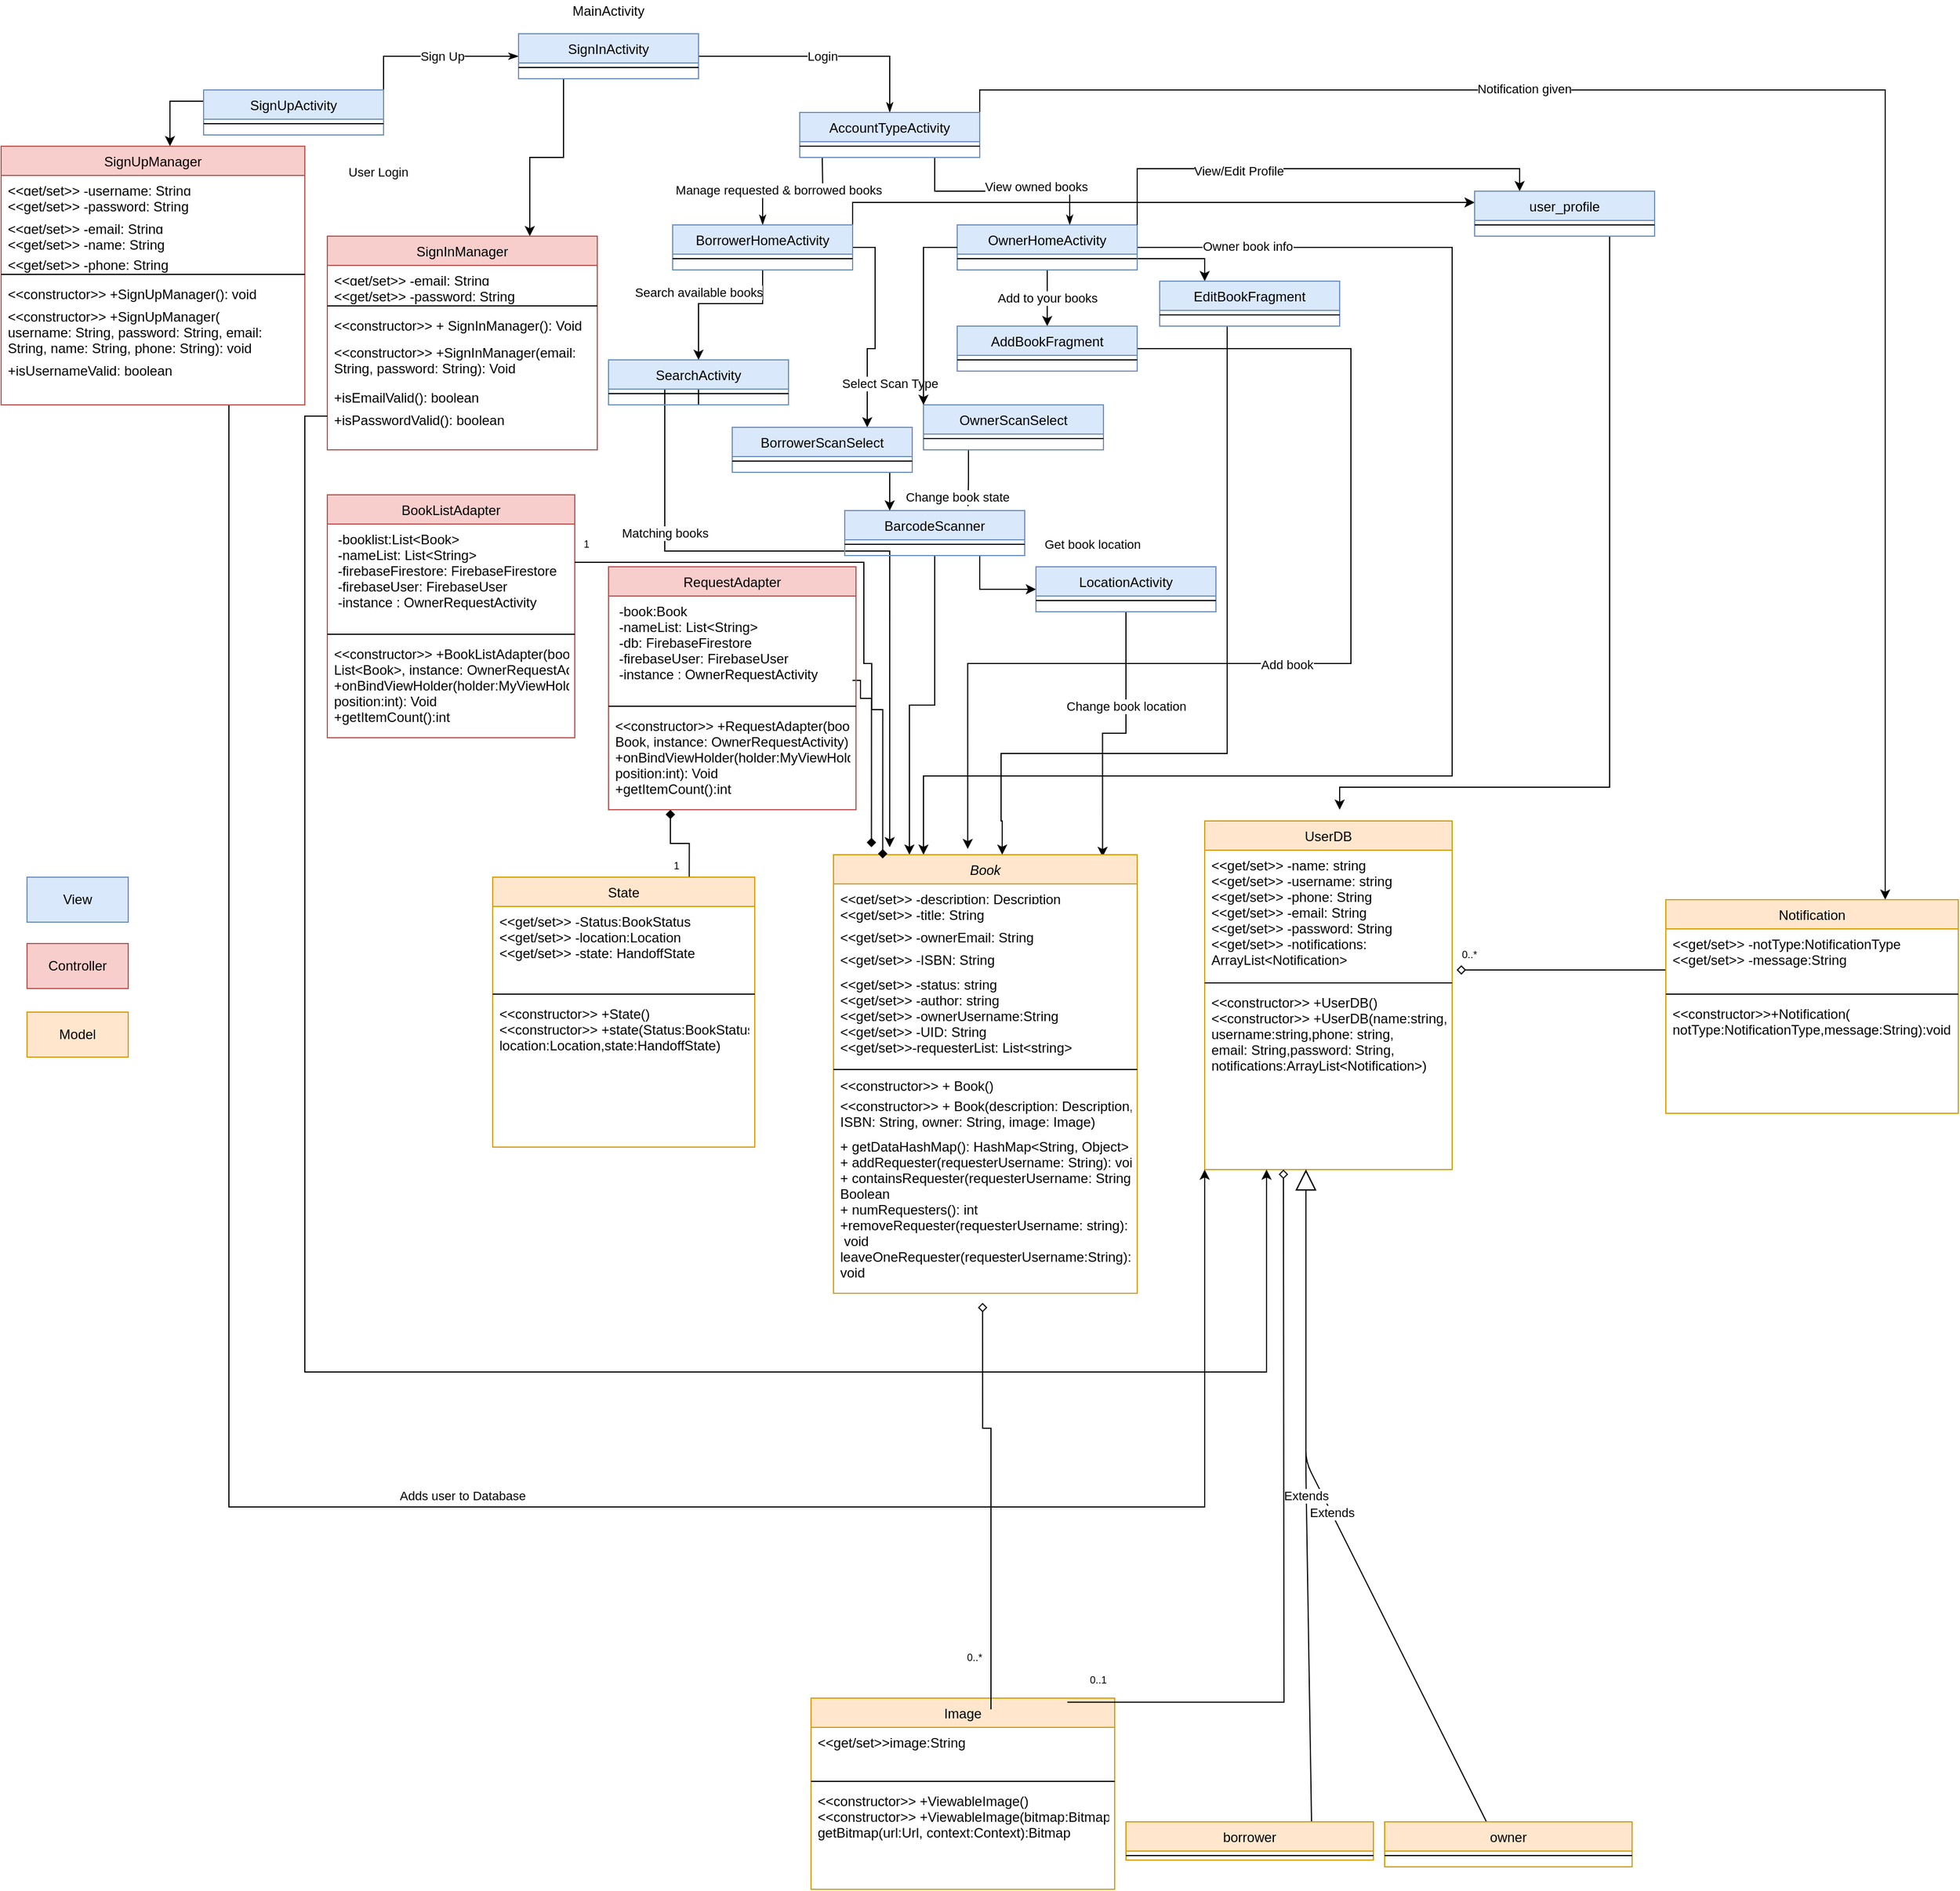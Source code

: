 <mxfile version="13.10.4" type="github">
  <diagram id="C5RBs43oDa-KdzZeNtuy" name="Page-1">
    <mxGraphModel dx="3478" dy="2220" grid="1" gridSize="10" guides="1" tooltips="1" connect="1" arrows="1" fold="1" page="1" pageScale="1" pageWidth="827" pageHeight="1169" math="0" shadow="0">
      <root>
        <mxCell id="WIyWlLk6GJQsqaUBKTNV-0" />
        <mxCell id="WIyWlLk6GJQsqaUBKTNV-1" parent="WIyWlLk6GJQsqaUBKTNV-0" />
        <mxCell id="hIVEfl4ubrVoWIUagmLy-150" style="edgeStyle=orthogonalEdgeStyle;rounded=0;orthogonalLoop=1;jettySize=auto;html=1;exitX=0.75;exitY=0;exitDx=0;exitDy=0;entryX=0.25;entryY=1;entryDx=0;entryDy=0;startArrow=none;startFill=0;endArrow=diamond;endFill=1;" parent="WIyWlLk6GJQsqaUBKTNV-1" source="hIVEfl4ubrVoWIUagmLy-108" target="hIVEfl4ubrVoWIUagmLy-138" edge="1">
          <mxGeometry relative="1" as="geometry" />
        </mxCell>
        <mxCell id="hIVEfl4ubrVoWIUagmLy-108" value="State" style="swimlane;fontStyle=0;align=center;verticalAlign=top;childLayout=stackLayout;horizontal=1;startSize=26;horizontalStack=0;resizeParent=1;resizeLast=0;collapsible=1;marginBottom=0;rounded=0;shadow=0;strokeWidth=1;fillColor=#ffe6cc;strokeColor=#d79b00;" parent="WIyWlLk6GJQsqaUBKTNV-1" vertex="1">
          <mxGeometry x="-413" y="660" width="233" height="240" as="geometry">
            <mxRectangle x="130" y="380" width="160" height="26" as="alternateBounds" />
          </mxGeometry>
        </mxCell>
        <mxCell id="hIVEfl4ubrVoWIUagmLy-109" value="&lt;&lt;get/set&gt;&gt; -Status:BookStatus&#xa;&lt;&lt;get/set&gt;&gt; -location:Location&#xa;&lt;&lt;get/set&gt;&gt; -state: HandoffState" style="text;align=left;verticalAlign=top;spacingLeft=4;spacingRight=4;overflow=hidden;rotatable=0;points=[[0,0.5],[1,0.5]];portConstraint=eastwest;" parent="hIVEfl4ubrVoWIUagmLy-108" vertex="1">
          <mxGeometry y="26" width="233" height="74" as="geometry" />
        </mxCell>
        <mxCell id="hIVEfl4ubrVoWIUagmLy-111" value="" style="line;html=1;strokeWidth=1;align=left;verticalAlign=middle;spacingTop=-1;spacingLeft=3;spacingRight=3;rotatable=0;labelPosition=right;points=[];portConstraint=eastwest;" parent="hIVEfl4ubrVoWIUagmLy-108" vertex="1">
          <mxGeometry y="100" width="233" height="8" as="geometry" />
        </mxCell>
        <mxCell id="hIVEfl4ubrVoWIUagmLy-113" value="&lt;&lt;constructor&gt;&gt; +State()&#xa;&lt;&lt;constructor&gt;&gt; +state(Status:BookStatus,&#xa;location:Location,state:HandoffState)" style="text;align=left;verticalAlign=top;spacingLeft=4;spacingRight=4;overflow=hidden;rotatable=0;points=[[0,0.5],[1,0.5]];portConstraint=eastwest;" parent="hIVEfl4ubrVoWIUagmLy-108" vertex="1">
          <mxGeometry y="108" width="233" height="102" as="geometry" />
        </mxCell>
        <mxCell id="hIVEfl4ubrVoWIUagmLy-153" style="edgeStyle=orthogonalEdgeStyle;rounded=0;orthogonalLoop=1;jettySize=auto;html=1;exitX=0.986;exitY=0.798;exitDx=0;exitDy=0;startArrow=none;startFill=0;endArrow=diamond;endFill=1;entryX=0.125;entryY=-0.017;entryDx=0;entryDy=0;entryPerimeter=0;exitPerimeter=0;" parent="WIyWlLk6GJQsqaUBKTNV-1" source="hIVEfl4ubrVoWIUagmLy-139" target="zkfFHV4jXpPFQw0GAbJ--0" edge="1">
          <mxGeometry relative="1" as="geometry">
            <mxPoint x="-70" y="659" as="targetPoint" />
            <Array as="points">
              <mxPoint x="-86" y="485" />
              <mxPoint x="-86" y="501" />
              <mxPoint x="-76" y="501" />
            </Array>
            <mxPoint x="-110" y="464" as="sourcePoint" />
          </mxGeometry>
        </mxCell>
        <mxCell id="hIVEfl4ubrVoWIUagmLy-138" value="RequestAdapter" style="swimlane;fontStyle=0;align=center;verticalAlign=top;childLayout=stackLayout;horizontal=1;startSize=26;horizontalStack=0;resizeParent=1;resizeLast=0;collapsible=1;marginBottom=0;rounded=0;shadow=0;strokeWidth=1;fillColor=#f8cecc;strokeColor=#b85450;" parent="WIyWlLk6GJQsqaUBKTNV-1" vertex="1">
          <mxGeometry x="-310" y="384" width="220" height="216" as="geometry">
            <mxRectangle x="550" y="140" width="160" height="26" as="alternateBounds" />
          </mxGeometry>
        </mxCell>
        <mxCell id="hIVEfl4ubrVoWIUagmLy-139" value=" -book:Book&#xa; -nameList: List&lt;String&gt;&#xa; -db: FirebaseFirestore&#xa; -firebaseUser: FirebaseUser&#xa; -instance : OwnerRequestActivity&#xa;" style="text;align=left;verticalAlign=top;spacingLeft=4;spacingRight=4;overflow=hidden;rotatable=0;points=[[0,0.5],[1,0.5]];portConstraint=eastwest;" parent="hIVEfl4ubrVoWIUagmLy-138" vertex="1">
          <mxGeometry y="26" width="220" height="94" as="geometry" />
        </mxCell>
        <mxCell id="hIVEfl4ubrVoWIUagmLy-144" value="" style="line;html=1;strokeWidth=1;align=left;verticalAlign=middle;spacingTop=-1;spacingLeft=3;spacingRight=3;rotatable=0;labelPosition=right;points=[];portConstraint=eastwest;" parent="hIVEfl4ubrVoWIUagmLy-138" vertex="1">
          <mxGeometry y="120" width="220" height="8" as="geometry" />
        </mxCell>
        <mxCell id="hIVEfl4ubrVoWIUagmLy-145" value="&lt;&lt;constructor&gt;&gt; +RequestAdapter(book:&#xa;Book, instance: OwnerRequestActivity)&#xa;+onBindViewHolder(holder:MyViewHolder,&#xa;position:int): Void&#xa;+getItemCount():int" style="text;align=left;verticalAlign=top;spacingLeft=4;spacingRight=4;overflow=hidden;rotatable=0;points=[[0,0.5],[1,0.5]];portConstraint=eastwest;" parent="hIVEfl4ubrVoWIUagmLy-138" vertex="1">
          <mxGeometry y="128" width="220" height="82" as="geometry" />
        </mxCell>
        <mxCell id="hIVEfl4ubrVoWIUagmLy-154" style="edgeStyle=orthogonalEdgeStyle;rounded=0;orthogonalLoop=1;jettySize=auto;html=1;exitX=1;exitY=0.5;exitDx=0;exitDy=0;entryX=0;entryY=0.5;entryDx=0;entryDy=0;startArrow=none;startFill=0;endArrow=classicThin;endFill=1;metaEdit=0;" parent="WIyWlLk6GJQsqaUBKTNV-1" source="hIVEfl4ubrVoWIUagmLy-0" target="hIVEfl4ubrVoWIUagmLy-3" edge="1">
          <mxGeometry relative="1" as="geometry">
            <Array as="points">
              <mxPoint x="-510" y="-70" />
            </Array>
          </mxGeometry>
        </mxCell>
        <mxCell id="hIVEfl4ubrVoWIUagmLy-157" value="Sign Up" style="edgeLabel;html=1;align=center;verticalAlign=middle;resizable=0;points=[];" parent="hIVEfl4ubrVoWIUagmLy-154" vertex="1" connectable="0">
          <mxGeometry x="0.2" relative="1" as="geometry">
            <mxPoint as="offset" />
          </mxGeometry>
        </mxCell>
        <mxCell id="LVkQKVmJB5QR7Muf_GGr-21" style="edgeStyle=orthogonalEdgeStyle;rounded=0;orthogonalLoop=1;jettySize=auto;html=1;exitX=0;exitY=0.25;exitDx=0;exitDy=0;entryX=0.556;entryY=0;entryDx=0;entryDy=0;entryPerimeter=0;" parent="WIyWlLk6GJQsqaUBKTNV-1" source="hIVEfl4ubrVoWIUagmLy-0" target="LVkQKVmJB5QR7Muf_GGr-78" edge="1">
          <mxGeometry relative="1" as="geometry">
            <mxPoint x="-570" y="90" as="targetPoint" />
          </mxGeometry>
        </mxCell>
        <mxCell id="hIVEfl4ubrVoWIUagmLy-0" value="SignUpActivity" style="swimlane;fontStyle=0;align=center;verticalAlign=top;childLayout=stackLayout;horizontal=1;startSize=26;horizontalStack=0;resizeParent=1;resizeLast=0;collapsible=1;marginBottom=0;rounded=0;shadow=0;strokeWidth=1;fillColor=#dae8fc;strokeColor=#6c8ebf;" parent="WIyWlLk6GJQsqaUBKTNV-1" vertex="1">
          <mxGeometry x="-670" y="-40" width="160" height="40" as="geometry">
            <mxRectangle x="340" y="380" width="170" height="26" as="alternateBounds" />
          </mxGeometry>
        </mxCell>
        <mxCell id="hIVEfl4ubrVoWIUagmLy-2" value="" style="line;html=1;strokeWidth=1;align=left;verticalAlign=middle;spacingTop=-1;spacingLeft=3;spacingRight=3;rotatable=0;labelPosition=right;points=[];portConstraint=eastwest;" parent="hIVEfl4ubrVoWIUagmLy-0" vertex="1">
          <mxGeometry y="26" width="160" height="8" as="geometry" />
        </mxCell>
        <mxCell id="hIVEfl4ubrVoWIUagmLy-159" style="edgeStyle=orthogonalEdgeStyle;rounded=0;orthogonalLoop=1;jettySize=auto;html=1;entryX=0.5;entryY=0;entryDx=0;entryDy=0;startArrow=none;startFill=0;endArrow=classicThin;endFill=1;" parent="WIyWlLk6GJQsqaUBKTNV-1" target="hIVEfl4ubrVoWIUagmLy-15" edge="1">
          <mxGeometry relative="1" as="geometry">
            <mxPoint x="-120" y="20" as="sourcePoint" />
          </mxGeometry>
        </mxCell>
        <mxCell id="hIVEfl4ubrVoWIUagmLy-160" value="Manage requested &amp;amp; borrowed books" style="edgeLabel;html=1;align=center;verticalAlign=middle;resizable=0;points=[];" parent="hIVEfl4ubrVoWIUagmLy-159" vertex="1" connectable="0">
          <mxGeometry x="0.239" y="-2" relative="1" as="geometry">
            <mxPoint as="offset" />
          </mxGeometry>
        </mxCell>
        <mxCell id="hIVEfl4ubrVoWIUagmLy-161" style="edgeStyle=orthogonalEdgeStyle;rounded=0;orthogonalLoop=1;jettySize=auto;html=1;exitX=0.75;exitY=1;exitDx=0;exitDy=0;entryX=0.625;entryY=0;entryDx=0;entryDy=0;entryPerimeter=0;startArrow=none;startFill=0;endArrow=classicThin;endFill=1;" parent="WIyWlLk6GJQsqaUBKTNV-1" source="hIVEfl4ubrVoWIUagmLy-155" target="hIVEfl4ubrVoWIUagmLy-13" edge="1">
          <mxGeometry relative="1" as="geometry" />
        </mxCell>
        <mxCell id="hIVEfl4ubrVoWIUagmLy-163" value="View owned books" style="edgeLabel;html=1;align=center;verticalAlign=middle;resizable=0;points=[];" parent="hIVEfl4ubrVoWIUagmLy-161" vertex="1" connectable="0">
          <mxGeometry x="0.333" y="4" relative="1" as="geometry">
            <mxPoint as="offset" />
          </mxGeometry>
        </mxCell>
        <mxCell id="LVkQKVmJB5QR7Muf_GGr-6" value="Search available books" style="edgeStyle=orthogonalEdgeStyle;rounded=0;orthogonalLoop=1;jettySize=auto;html=1;exitX=0.5;exitY=1;exitDx=0;exitDy=0;entryX=0.5;entryY=0;entryDx=0;entryDy=0;" parent="WIyWlLk6GJQsqaUBKTNV-1" source="hIVEfl4ubrVoWIUagmLy-15" target="hIVEfl4ubrVoWIUagmLy-9" edge="1">
          <mxGeometry x="0.27" y="-10" relative="1" as="geometry">
            <Array as="points">
              <mxPoint x="-173" y="150" />
              <mxPoint x="-230" y="150" />
            </Array>
            <mxPoint x="10" y="-10" as="offset" />
          </mxGeometry>
        </mxCell>
        <mxCell id="LVkQKVmJB5QR7Muf_GGr-9" style="edgeStyle=orthogonalEdgeStyle;rounded=0;orthogonalLoop=1;jettySize=auto;html=1;exitX=1;exitY=0.5;exitDx=0;exitDy=0;entryX=0.75;entryY=0;entryDx=0;entryDy=0;" parent="WIyWlLk6GJQsqaUBKTNV-1" source="hIVEfl4ubrVoWIUagmLy-15" target="t-qiTkrykJw6z8uv2iwc-3" edge="1">
          <mxGeometry relative="1" as="geometry" />
        </mxCell>
        <mxCell id="LVkQKVmJB5QR7Muf_GGr-12" value="Select Scan Type" style="edgeLabel;html=1;align=center;verticalAlign=middle;resizable=0;points=[];" parent="LVkQKVmJB5QR7Muf_GGr-9" vertex="1" connectable="0">
          <mxGeometry x="0.01" y="1" relative="1" as="geometry">
            <mxPoint x="12" y="45.83" as="offset" />
          </mxGeometry>
        </mxCell>
        <mxCell id="Cmyn16vdPxNNuXnlbWwK-3" style="edgeStyle=orthogonalEdgeStyle;rounded=0;orthogonalLoop=1;jettySize=auto;html=1;exitX=1;exitY=0;exitDx=0;exitDy=0;entryX=0;entryY=0.25;entryDx=0;entryDy=0;" parent="WIyWlLk6GJQsqaUBKTNV-1" source="hIVEfl4ubrVoWIUagmLy-15" target="hIVEfl4ubrVoWIUagmLy-17" edge="1">
          <mxGeometry relative="1" as="geometry" />
        </mxCell>
        <mxCell id="hIVEfl4ubrVoWIUagmLy-15" value="BorrowerHomeActivity" style="swimlane;fontStyle=0;align=center;verticalAlign=top;childLayout=stackLayout;horizontal=1;startSize=26;horizontalStack=0;resizeParent=1;resizeLast=0;collapsible=1;marginBottom=0;rounded=0;shadow=0;strokeWidth=1;fillColor=#dae8fc;strokeColor=#6c8ebf;" parent="WIyWlLk6GJQsqaUBKTNV-1" vertex="1">
          <mxGeometry x="-253" y="80" width="160" height="40" as="geometry">
            <mxRectangle x="340" y="380" width="170" height="26" as="alternateBounds" />
          </mxGeometry>
        </mxCell>
        <mxCell id="hIVEfl4ubrVoWIUagmLy-16" value="" style="line;html=1;strokeWidth=1;align=left;verticalAlign=middle;spacingTop=-1;spacingLeft=3;spacingRight=3;rotatable=0;labelPosition=right;points=[];portConstraint=eastwest;" parent="hIVEfl4ubrVoWIUagmLy-15" vertex="1">
          <mxGeometry y="26" width="160" height="8" as="geometry" />
        </mxCell>
        <mxCell id="hIVEfl4ubrVoWIUagmLy-158" value="Login" style="edgeStyle=orthogonalEdgeStyle;rounded=0;orthogonalLoop=1;jettySize=auto;html=1;exitX=1;exitY=0.5;exitDx=0;exitDy=0;entryX=0.5;entryY=0;entryDx=0;entryDy=0;startArrow=none;startFill=0;endArrow=classicThin;endFill=1;" parent="WIyWlLk6GJQsqaUBKTNV-1" source="hIVEfl4ubrVoWIUagmLy-3" target="hIVEfl4ubrVoWIUagmLy-155" edge="1">
          <mxGeometry relative="1" as="geometry" />
        </mxCell>
        <mxCell id="LVkQKVmJB5QR7Muf_GGr-22" style="edgeStyle=orthogonalEdgeStyle;rounded=0;orthogonalLoop=1;jettySize=auto;html=1;exitX=0.25;exitY=1;exitDx=0;exitDy=0;entryX=0.75;entryY=0;entryDx=0;entryDy=0;" parent="WIyWlLk6GJQsqaUBKTNV-1" source="hIVEfl4ubrVoWIUagmLy-3" target="hIVEfl4ubrVoWIUagmLy-120" edge="1">
          <mxGeometry relative="1" as="geometry" />
        </mxCell>
        <mxCell id="LVkQKVmJB5QR7Muf_GGr-23" value="User Login" style="edgeLabel;html=1;align=center;verticalAlign=middle;resizable=0;points=[];" parent="LVkQKVmJB5QR7Muf_GGr-22" vertex="1" connectable="0">
          <mxGeometry x="0.261" relative="1" as="geometry">
            <mxPoint x="-135.05" y="6.24" as="offset" />
          </mxGeometry>
        </mxCell>
        <mxCell id="hIVEfl4ubrVoWIUagmLy-3" value="SignInActivity" style="swimlane;fontStyle=0;align=center;verticalAlign=top;childLayout=stackLayout;horizontal=1;startSize=26;horizontalStack=0;resizeParent=1;resizeLast=0;collapsible=1;marginBottom=0;rounded=0;shadow=0;strokeWidth=1;fillColor=#dae8fc;strokeColor=#6c8ebf;" parent="WIyWlLk6GJQsqaUBKTNV-1" vertex="1">
          <mxGeometry x="-390" y="-90" width="160" height="40" as="geometry">
            <mxRectangle x="340" y="380" width="170" height="26" as="alternateBounds" />
          </mxGeometry>
        </mxCell>
        <mxCell id="hIVEfl4ubrVoWIUagmLy-4" value="" style="line;html=1;strokeWidth=1;align=left;verticalAlign=middle;spacingTop=-1;spacingLeft=3;spacingRight=3;rotatable=0;labelPosition=right;points=[];portConstraint=eastwest;" parent="hIVEfl4ubrVoWIUagmLy-3" vertex="1">
          <mxGeometry y="26" width="160" height="8" as="geometry" />
        </mxCell>
        <mxCell id="LVkQKVmJB5QR7Muf_GGr-7" value="Add to your books" style="edgeStyle=orthogonalEdgeStyle;rounded=0;orthogonalLoop=1;jettySize=auto;html=1;exitX=0.5;exitY=1;exitDx=0;exitDy=0;entryX=0.5;entryY=0;entryDx=0;entryDy=0;" parent="WIyWlLk6GJQsqaUBKTNV-1" source="hIVEfl4ubrVoWIUagmLy-13" target="hIVEfl4ubrVoWIUagmLy-7" edge="1">
          <mxGeometry relative="1" as="geometry" />
        </mxCell>
        <mxCell id="LVkQKVmJB5QR7Muf_GGr-10" style="edgeStyle=orthogonalEdgeStyle;rounded=0;orthogonalLoop=1;jettySize=auto;html=1;exitX=0.25;exitY=1;exitDx=0;exitDy=0;entryX=0.685;entryY=-0.085;entryDx=0;entryDy=0;entryPerimeter=0;" parent="WIyWlLk6GJQsqaUBKTNV-1" source="t-qiTkrykJw6z8uv2iwc-6" target="hIVEfl4ubrVoWIUagmLy-11" edge="1">
          <mxGeometry relative="1" as="geometry" />
        </mxCell>
        <mxCell id="LVkQKVmJB5QR7Muf_GGr-43" style="edgeStyle=orthogonalEdgeStyle;rounded=0;orthogonalLoop=1;jettySize=auto;html=1;exitX=1;exitY=0.5;exitDx=0;exitDy=0;" parent="WIyWlLk6GJQsqaUBKTNV-1" source="hIVEfl4ubrVoWIUagmLy-13" target="zkfFHV4jXpPFQw0GAbJ--0" edge="1">
          <mxGeometry relative="1" as="geometry">
            <Array as="points">
              <mxPoint x="440" y="100" />
              <mxPoint x="440" y="570" />
              <mxPoint x="-30" y="570" />
            </Array>
          </mxGeometry>
        </mxCell>
        <mxCell id="LVkQKVmJB5QR7Muf_GGr-44" value="Owner book info" style="edgeLabel;html=1;align=center;verticalAlign=middle;resizable=0;points=[];" parent="LVkQKVmJB5QR7Muf_GGr-43" vertex="1" connectable="0">
          <mxGeometry x="-0.849" y="1" relative="1" as="geometry">
            <mxPoint as="offset" />
          </mxGeometry>
        </mxCell>
        <mxCell id="t-qiTkrykJw6z8uv2iwc-9" style="edgeStyle=orthogonalEdgeStyle;rounded=0;orthogonalLoop=1;jettySize=auto;html=1;exitX=1;exitY=0.75;exitDx=0;exitDy=0;entryX=0.25;entryY=0;entryDx=0;entryDy=0;" edge="1" parent="WIyWlLk6GJQsqaUBKTNV-1" source="hIVEfl4ubrVoWIUagmLy-13" target="hIVEfl4ubrVoWIUagmLy-19">
          <mxGeometry relative="1" as="geometry">
            <Array as="points">
              <mxPoint x="220" y="110" />
            </Array>
          </mxGeometry>
        </mxCell>
        <mxCell id="hIVEfl4ubrVoWIUagmLy-13" value="OwnerHomeActivity" style="swimlane;fontStyle=0;align=center;verticalAlign=top;childLayout=stackLayout;horizontal=1;startSize=26;horizontalStack=0;resizeParent=1;resizeLast=0;collapsible=1;marginBottom=0;rounded=0;shadow=0;strokeWidth=1;fillColor=#dae8fc;strokeColor=#6c8ebf;" parent="WIyWlLk6GJQsqaUBKTNV-1" vertex="1">
          <mxGeometry y="80" width="160" height="40" as="geometry">
            <mxRectangle x="340" y="380" width="170" height="26" as="alternateBounds" />
          </mxGeometry>
        </mxCell>
        <mxCell id="hIVEfl4ubrVoWIUagmLy-14" value="" style="line;html=1;strokeWidth=1;align=left;verticalAlign=middle;spacingTop=-1;spacingLeft=3;spacingRight=3;rotatable=0;labelPosition=right;points=[];portConstraint=eastwest;" parent="hIVEfl4ubrVoWIUagmLy-13" vertex="1">
          <mxGeometry y="26" width="160" height="8" as="geometry" />
        </mxCell>
        <mxCell id="LVkQKVmJB5QR7Muf_GGr-33" style="edgeStyle=orthogonalEdgeStyle;rounded=0;orthogonalLoop=1;jettySize=auto;html=1;exitX=0.5;exitY=1;exitDx=0;exitDy=0;entryX=0.185;entryY=-0.017;entryDx=0;entryDy=0;entryPerimeter=0;" parent="WIyWlLk6GJQsqaUBKTNV-1" source="hIVEfl4ubrVoWIUagmLy-9" target="zkfFHV4jXpPFQw0GAbJ--0" edge="1">
          <mxGeometry relative="1" as="geometry">
            <Array as="points">
              <mxPoint x="-230" y="200" />
              <mxPoint x="-260" y="200" />
              <mxPoint x="-260" y="370" />
              <mxPoint x="-60" y="370" />
            </Array>
          </mxGeometry>
        </mxCell>
        <mxCell id="LVkQKVmJB5QR7Muf_GGr-34" value="Matching books" style="edgeLabel;html=1;align=center;verticalAlign=middle;resizable=0;points=[];" parent="LVkQKVmJB5QR7Muf_GGr-33" vertex="1" connectable="0">
          <mxGeometry x="-0.881" y="2" relative="1" as="geometry">
            <mxPoint x="-27.83" y="152" as="offset" />
          </mxGeometry>
        </mxCell>
        <mxCell id="hIVEfl4ubrVoWIUagmLy-9" value="SearchActivity" style="swimlane;fontStyle=0;align=center;verticalAlign=top;childLayout=stackLayout;horizontal=1;startSize=26;horizontalStack=0;resizeParent=1;resizeLast=0;collapsible=1;marginBottom=0;rounded=0;shadow=0;strokeWidth=1;fillColor=#dae8fc;strokeColor=#6c8ebf;" parent="WIyWlLk6GJQsqaUBKTNV-1" vertex="1">
          <mxGeometry x="-310" y="200" width="160" height="40" as="geometry">
            <mxRectangle x="340" y="380" width="170" height="26" as="alternateBounds" />
          </mxGeometry>
        </mxCell>
        <mxCell id="hIVEfl4ubrVoWIUagmLy-10" value="" style="line;html=1;strokeWidth=1;align=left;verticalAlign=middle;spacingTop=-1;spacingLeft=3;spacingRight=3;rotatable=0;labelPosition=right;points=[];portConstraint=eastwest;" parent="hIVEfl4ubrVoWIUagmLy-9" vertex="1">
          <mxGeometry y="26" width="160" height="8" as="geometry" />
        </mxCell>
        <mxCell id="LVkQKVmJB5QR7Muf_GGr-39" style="edgeStyle=orthogonalEdgeStyle;rounded=0;orthogonalLoop=1;jettySize=auto;html=1;exitX=1;exitY=0.5;exitDx=0;exitDy=0;entryX=0.442;entryY=-0.013;entryDx=0;entryDy=0;entryPerimeter=0;" parent="WIyWlLk6GJQsqaUBKTNV-1" source="hIVEfl4ubrVoWIUagmLy-7" target="zkfFHV4jXpPFQw0GAbJ--0" edge="1">
          <mxGeometry relative="1" as="geometry">
            <Array as="points">
              <mxPoint x="350" y="190" />
              <mxPoint x="350" y="470" />
              <mxPoint x="9" y="470" />
            </Array>
          </mxGeometry>
        </mxCell>
        <mxCell id="LVkQKVmJB5QR7Muf_GGr-41" value="Add book" style="edgeLabel;html=1;align=center;verticalAlign=middle;resizable=0;points=[];" parent="LVkQKVmJB5QR7Muf_GGr-39" vertex="1" connectable="0">
          <mxGeometry x="0.081" y="1" relative="1" as="geometry">
            <mxPoint as="offset" />
          </mxGeometry>
        </mxCell>
        <mxCell id="hIVEfl4ubrVoWIUagmLy-7" value="AddBookFragment" style="swimlane;fontStyle=0;align=center;verticalAlign=top;childLayout=stackLayout;horizontal=1;startSize=26;horizontalStack=0;resizeParent=1;resizeLast=0;collapsible=1;marginBottom=0;rounded=0;shadow=0;strokeWidth=1;fillColor=#dae8fc;strokeColor=#6c8ebf;" parent="WIyWlLk6GJQsqaUBKTNV-1" vertex="1">
          <mxGeometry y="170" width="160" height="40" as="geometry">
            <mxRectangle x="340" y="380" width="170" height="26" as="alternateBounds" />
          </mxGeometry>
        </mxCell>
        <mxCell id="hIVEfl4ubrVoWIUagmLy-8" value="" style="line;html=1;strokeWidth=1;align=left;verticalAlign=middle;spacingTop=-1;spacingLeft=3;spacingRight=3;rotatable=0;labelPosition=right;points=[];portConstraint=eastwest;" parent="hIVEfl4ubrVoWIUagmLy-7" vertex="1">
          <mxGeometry y="26" width="160" height="8" as="geometry" />
        </mxCell>
        <mxCell id="LVkQKVmJB5QR7Muf_GGr-16" style="edgeStyle=orthogonalEdgeStyle;rounded=0;orthogonalLoop=1;jettySize=auto;html=1;exitX=0.75;exitY=1;exitDx=0;exitDy=0;entryX=0;entryY=0.5;entryDx=0;entryDy=0;" parent="WIyWlLk6GJQsqaUBKTNV-1" source="hIVEfl4ubrVoWIUagmLy-11" target="hIVEfl4ubrVoWIUagmLy-5" edge="1">
          <mxGeometry relative="1" as="geometry" />
        </mxCell>
        <mxCell id="LVkQKVmJB5QR7Muf_GGr-17" value="Get book location" style="edgeLabel;html=1;align=center;verticalAlign=middle;resizable=0;points=[];" parent="LVkQKVmJB5QR7Muf_GGr-16" vertex="1" connectable="0">
          <mxGeometry x="0.228" y="-3" relative="1" as="geometry">
            <mxPoint x="80.83" y="-43" as="offset" />
          </mxGeometry>
        </mxCell>
        <mxCell id="LVkQKVmJB5QR7Muf_GGr-31" style="edgeStyle=orthogonalEdgeStyle;rounded=0;orthogonalLoop=1;jettySize=auto;html=1;exitX=0.5;exitY=1;exitDx=0;exitDy=0;entryX=0.25;entryY=0;entryDx=0;entryDy=0;" parent="WIyWlLk6GJQsqaUBKTNV-1" source="hIVEfl4ubrVoWIUagmLy-11" target="zkfFHV4jXpPFQw0GAbJ--0" edge="1">
          <mxGeometry relative="1" as="geometry" />
        </mxCell>
        <mxCell id="hIVEfl4ubrVoWIUagmLy-11" value="BarcodeScanner" style="swimlane;fontStyle=0;align=center;verticalAlign=top;childLayout=stackLayout;horizontal=1;startSize=26;horizontalStack=0;resizeParent=1;resizeLast=0;collapsible=1;marginBottom=0;rounded=0;shadow=0;strokeWidth=1;fillColor=#dae8fc;strokeColor=#6c8ebf;" parent="WIyWlLk6GJQsqaUBKTNV-1" vertex="1">
          <mxGeometry x="-100" y="334" width="160" height="40" as="geometry">
            <mxRectangle x="340" y="380" width="170" height="26" as="alternateBounds" />
          </mxGeometry>
        </mxCell>
        <mxCell id="hIVEfl4ubrVoWIUagmLy-12" value="" style="line;html=1;strokeWidth=1;align=left;verticalAlign=middle;spacingTop=-1;spacingLeft=3;spacingRight=3;rotatable=0;labelPosition=right;points=[];portConstraint=eastwest;" parent="hIVEfl4ubrVoWIUagmLy-11" vertex="1">
          <mxGeometry y="26" width="160" height="8" as="geometry" />
        </mxCell>
        <mxCell id="LVkQKVmJB5QR7Muf_GGr-24" style="edgeStyle=orthogonalEdgeStyle;rounded=0;orthogonalLoop=1;jettySize=auto;html=1;exitX=1;exitY=0;exitDx=0;exitDy=0;entryX=0.25;entryY=0;entryDx=0;entryDy=0;" parent="WIyWlLk6GJQsqaUBKTNV-1" source="hIVEfl4ubrVoWIUagmLy-13" target="hIVEfl4ubrVoWIUagmLy-17" edge="1">
          <mxGeometry relative="1" as="geometry" />
        </mxCell>
        <mxCell id="LVkQKVmJB5QR7Muf_GGr-27" value="View/Edit Profile" style="edgeLabel;html=1;align=center;verticalAlign=middle;resizable=0;points=[];" parent="LVkQKVmJB5QR7Muf_GGr-24" vertex="1" connectable="0">
          <mxGeometry x="-0.32" y="-2" relative="1" as="geometry">
            <mxPoint as="offset" />
          </mxGeometry>
        </mxCell>
        <mxCell id="t-qiTkrykJw6z8uv2iwc-10" style="edgeStyle=orthogonalEdgeStyle;rounded=0;orthogonalLoop=1;jettySize=auto;html=1;exitX=1;exitY=0;exitDx=0;exitDy=0;entryX=0.75;entryY=0;entryDx=0;entryDy=0;" edge="1" parent="WIyWlLk6GJQsqaUBKTNV-1" source="hIVEfl4ubrVoWIUagmLy-155" target="hIVEfl4ubrVoWIUagmLy-89">
          <mxGeometry relative="1" as="geometry" />
        </mxCell>
        <mxCell id="t-qiTkrykJw6z8uv2iwc-11" value="Notification given" style="edgeLabel;html=1;align=center;verticalAlign=middle;resizable=0;points=[];" vertex="1" connectable="0" parent="t-qiTkrykJw6z8uv2iwc-10">
          <mxGeometry x="-0.347" y="1" relative="1" as="geometry">
            <mxPoint x="-1" as="offset" />
          </mxGeometry>
        </mxCell>
        <mxCell id="hIVEfl4ubrVoWIUagmLy-155" value="AccountTypeActivity&#xa;" style="swimlane;fontStyle=0;align=center;verticalAlign=top;childLayout=stackLayout;horizontal=1;startSize=26;horizontalStack=0;resizeParent=1;resizeLast=0;collapsible=1;marginBottom=0;rounded=0;shadow=0;strokeWidth=1;fillColor=#dae8fc;strokeColor=#6c8ebf;" parent="WIyWlLk6GJQsqaUBKTNV-1" vertex="1">
          <mxGeometry x="-140" y="-20" width="160" height="40" as="geometry">
            <mxRectangle x="340" y="380" width="170" height="26" as="alternateBounds" />
          </mxGeometry>
        </mxCell>
        <mxCell id="hIVEfl4ubrVoWIUagmLy-156" value="" style="line;html=1;strokeWidth=1;align=left;verticalAlign=middle;spacingTop=-1;spacingLeft=3;spacingRight=3;rotatable=0;labelPosition=right;points=[];portConstraint=eastwest;" parent="hIVEfl4ubrVoWIUagmLy-155" vertex="1">
          <mxGeometry y="26" width="160" height="8" as="geometry" />
        </mxCell>
        <mxCell id="LVkQKVmJB5QR7Muf_GGr-35" style="edgeStyle=orthogonalEdgeStyle;rounded=0;orthogonalLoop=1;jettySize=auto;html=1;exitX=0.75;exitY=1;exitDx=0;exitDy=0;" parent="WIyWlLk6GJQsqaUBKTNV-1" source="hIVEfl4ubrVoWIUagmLy-19" edge="1">
          <mxGeometry relative="1" as="geometry">
            <mxPoint x="40" y="640" as="targetPoint" />
            <Array as="points">
              <mxPoint x="240" y="280" />
              <mxPoint x="240" y="550" />
              <mxPoint x="39" y="550" />
              <mxPoint x="39" y="610" />
              <mxPoint x="40" y="610" />
              <mxPoint x="40" y="637" />
            </Array>
          </mxGeometry>
        </mxCell>
        <mxCell id="LVkQKVmJB5QR7Muf_GGr-36" value="Change book state" style="edgeLabel;html=1;align=center;verticalAlign=middle;resizable=0;points=[];" parent="LVkQKVmJB5QR7Muf_GGr-35" vertex="1" connectable="0">
          <mxGeometry x="-0.828" relative="1" as="geometry">
            <mxPoint x="-240" y="148.33" as="offset" />
          </mxGeometry>
        </mxCell>
        <mxCell id="hIVEfl4ubrVoWIUagmLy-19" value="EditBookFragment" style="swimlane;fontStyle=0;align=center;verticalAlign=top;childLayout=stackLayout;horizontal=1;startSize=26;horizontalStack=0;resizeParent=1;resizeLast=0;collapsible=1;marginBottom=0;rounded=0;shadow=0;strokeWidth=1;fillColor=#dae8fc;strokeColor=#6c8ebf;" parent="WIyWlLk6GJQsqaUBKTNV-1" vertex="1">
          <mxGeometry x="180" y="130" width="160" height="40" as="geometry">
            <mxRectangle x="340" y="380" width="170" height="26" as="alternateBounds" />
          </mxGeometry>
        </mxCell>
        <mxCell id="hIVEfl4ubrVoWIUagmLy-20" value="" style="line;html=1;strokeWidth=1;align=left;verticalAlign=middle;spacingTop=-1;spacingLeft=3;spacingRight=3;rotatable=0;labelPosition=right;points=[];portConstraint=eastwest;" parent="hIVEfl4ubrVoWIUagmLy-19" vertex="1">
          <mxGeometry y="26" width="160" height="8" as="geometry" />
        </mxCell>
        <mxCell id="LVkQKVmJB5QR7Muf_GGr-30" style="edgeStyle=orthogonalEdgeStyle;rounded=0;orthogonalLoop=1;jettySize=auto;html=1;exitX=0.5;exitY=1;exitDx=0;exitDy=0;entryX=0.886;entryY=0.005;entryDx=0;entryDy=0;entryPerimeter=0;" parent="WIyWlLk6GJQsqaUBKTNV-1" source="hIVEfl4ubrVoWIUagmLy-5" target="zkfFHV4jXpPFQw0GAbJ--0" edge="1">
          <mxGeometry relative="1" as="geometry" />
        </mxCell>
        <mxCell id="LVkQKVmJB5QR7Muf_GGr-37" value="Change book location" style="edgeLabel;html=1;align=center;verticalAlign=middle;resizable=0;points=[];" parent="LVkQKVmJB5QR7Muf_GGr-30" vertex="1" connectable="0">
          <mxGeometry x="-0.762" y="1" relative="1" as="geometry">
            <mxPoint x="-1" y="55.43" as="offset" />
          </mxGeometry>
        </mxCell>
        <mxCell id="LVkQKVmJB5QR7Muf_GGr-25" style="edgeStyle=orthogonalEdgeStyle;rounded=0;orthogonalLoop=1;jettySize=auto;html=1;exitX=0.75;exitY=1;exitDx=0;exitDy=0;" parent="WIyWlLk6GJQsqaUBKTNV-1" source="hIVEfl4ubrVoWIUagmLy-17" edge="1">
          <mxGeometry relative="1" as="geometry">
            <mxPoint x="340" y="600" as="targetPoint" />
            <Array as="points">
              <mxPoint x="580" y="580" />
              <mxPoint x="340" y="580" />
            </Array>
          </mxGeometry>
        </mxCell>
        <mxCell id="hIVEfl4ubrVoWIUagmLy-5" value="LocationActivity" style="swimlane;fontStyle=0;align=center;verticalAlign=top;childLayout=stackLayout;horizontal=1;startSize=26;horizontalStack=0;resizeParent=1;resizeLast=0;collapsible=1;marginBottom=0;rounded=0;shadow=0;strokeWidth=1;fillColor=#dae8fc;strokeColor=#6c8ebf;" parent="WIyWlLk6GJQsqaUBKTNV-1" vertex="1">
          <mxGeometry x="70" y="384" width="160" height="40" as="geometry">
            <mxRectangle x="340" y="380" width="170" height="26" as="alternateBounds" />
          </mxGeometry>
        </mxCell>
        <mxCell id="hIVEfl4ubrVoWIUagmLy-6" value="" style="line;html=1;strokeWidth=1;align=left;verticalAlign=middle;spacingTop=-1;spacingLeft=3;spacingRight=3;rotatable=0;labelPosition=right;points=[];portConstraint=eastwest;" parent="hIVEfl4ubrVoWIUagmLy-5" vertex="1">
          <mxGeometry y="26" width="160" height="8" as="geometry" />
        </mxCell>
        <mxCell id="hIVEfl4ubrVoWIUagmLy-17" value="user_profile" style="swimlane;fontStyle=0;align=center;verticalAlign=top;childLayout=stackLayout;horizontal=1;startSize=26;horizontalStack=0;resizeParent=1;resizeLast=0;collapsible=1;marginBottom=0;rounded=0;shadow=0;strokeWidth=1;fillColor=#dae8fc;strokeColor=#6c8ebf;" parent="WIyWlLk6GJQsqaUBKTNV-1" vertex="1">
          <mxGeometry x="460" y="50" width="160" height="40" as="geometry">
            <mxRectangle x="340" y="380" width="170" height="26" as="alternateBounds" />
          </mxGeometry>
        </mxCell>
        <mxCell id="hIVEfl4ubrVoWIUagmLy-18" value="" style="line;html=1;strokeWidth=1;align=left;verticalAlign=middle;spacingTop=-1;spacingLeft=3;spacingRight=3;rotatable=0;labelPosition=right;points=[];portConstraint=eastwest;" parent="hIVEfl4ubrVoWIUagmLy-17" vertex="1">
          <mxGeometry y="26" width="160" height="8" as="geometry" />
        </mxCell>
        <mxCell id="hIVEfl4ubrVoWIUagmLy-83" value="Image" style="swimlane;fontStyle=0;align=center;verticalAlign=top;childLayout=stackLayout;horizontal=1;startSize=26;horizontalStack=0;resizeParent=1;resizeLast=0;collapsible=1;marginBottom=0;rounded=0;shadow=0;strokeWidth=1;fillColor=#ffe6cc;strokeColor=#d79b00;" parent="WIyWlLk6GJQsqaUBKTNV-1" vertex="1">
          <mxGeometry x="-130" y="1390" width="270" height="170" as="geometry">
            <mxRectangle x="130" y="380" width="160" height="26" as="alternateBounds" />
          </mxGeometry>
        </mxCell>
        <mxCell id="hIVEfl4ubrVoWIUagmLy-84" value="&lt;&lt;get/set&gt;&gt;image:String" style="text;align=left;verticalAlign=top;spacingLeft=4;spacingRight=4;overflow=hidden;rotatable=0;points=[[0,0.5],[1,0.5]];portConstraint=eastwest;" parent="hIVEfl4ubrVoWIUagmLy-83" vertex="1">
          <mxGeometry y="26" width="270" height="44" as="geometry" />
        </mxCell>
        <mxCell id="hIVEfl4ubrVoWIUagmLy-86" value="" style="line;html=1;strokeWidth=1;align=left;verticalAlign=middle;spacingTop=-1;spacingLeft=3;spacingRight=3;rotatable=0;labelPosition=right;points=[];portConstraint=eastwest;" parent="hIVEfl4ubrVoWIUagmLy-83" vertex="1">
          <mxGeometry y="70" width="270" height="8" as="geometry" />
        </mxCell>
        <mxCell id="hIVEfl4ubrVoWIUagmLy-88" value="&lt;&lt;constructor&gt;&gt; +ViewableImage()&#xa;&lt;&lt;constructor&gt;&gt; +ViewableImage(bitmap:Bitmap)&#xa;getBitmap(url:Url, context:Context):Bitmap" style="text;align=left;verticalAlign=top;spacingLeft=4;spacingRight=4;overflow=hidden;rotatable=0;points=[[0,0.5],[1,0.5]];portConstraint=eastwest;" parent="hIVEfl4ubrVoWIUagmLy-83" vertex="1">
          <mxGeometry y="78" width="270" height="72" as="geometry" />
        </mxCell>
        <mxCell id="hIVEfl4ubrVoWIUagmLy-49" value="UserDB" style="swimlane;fontStyle=0;align=center;verticalAlign=top;childLayout=stackLayout;horizontal=1;startSize=26;horizontalStack=0;resizeParent=1;resizeLast=0;collapsible=1;marginBottom=0;rounded=0;shadow=0;strokeWidth=1;fillColor=#ffe6cc;strokeColor=#d79b00;" parent="WIyWlLk6GJQsqaUBKTNV-1" vertex="1">
          <mxGeometry x="220" y="610" width="220" height="310" as="geometry">
            <mxRectangle x="130" y="380" width="160" height="26" as="alternateBounds" />
          </mxGeometry>
        </mxCell>
        <mxCell id="hIVEfl4ubrVoWIUagmLy-50" value="&lt;&lt;get/set&gt;&gt; -name: string&#xa;&lt;&lt;get/set&gt;&gt; -username: string&#xa;&lt;&lt;get/set&gt;&gt; -phone: String&#xa;&lt;&lt;get/set&gt;&gt; -email: String&#xa;&lt;&lt;get/set&gt;&gt; -password: String&#xa;&lt;&lt;get/set&gt;&gt; -notifications:&#xa;ArrayList&lt;Notification&gt;" style="text;align=left;verticalAlign=top;spacingLeft=4;spacingRight=4;overflow=hidden;rotatable=0;points=[[0,0.5],[1,0.5]];portConstraint=eastwest;" parent="hIVEfl4ubrVoWIUagmLy-49" vertex="1">
          <mxGeometry y="26" width="220" height="114" as="geometry" />
        </mxCell>
        <mxCell id="hIVEfl4ubrVoWIUagmLy-52" value="" style="line;html=1;strokeWidth=1;align=left;verticalAlign=middle;spacingTop=-1;spacingLeft=3;spacingRight=3;rotatable=0;labelPosition=right;points=[];portConstraint=eastwest;" parent="hIVEfl4ubrVoWIUagmLy-49" vertex="1">
          <mxGeometry y="140" width="220" height="8" as="geometry" />
        </mxCell>
        <mxCell id="hIVEfl4ubrVoWIUagmLy-54" value="&lt;&lt;constructor&gt;&gt; +UserDB()&#xa;&lt;&lt;constructor&gt;&gt; +UserDB(name:string,&#xa;username:string,phone: string,&#xa;email: String,password: String,&#xa;notifications:ArrayList&lt;Notification&gt;)" style="text;align=left;verticalAlign=top;spacingLeft=4;spacingRight=4;overflow=hidden;rotatable=0;points=[[0,0.5],[1,0.5]];portConstraint=eastwest;" parent="hIVEfl4ubrVoWIUagmLy-49" vertex="1">
          <mxGeometry y="148" width="220" height="82" as="geometry" />
        </mxCell>
        <mxCell id="W11WX1rwROIIxMsiROaB-2" value="Extends" style="endArrow=block;endSize=16;endFill=0;html=1;exitX=0.416;exitY=0.05;exitDx=0;exitDy=0;exitPerimeter=0;" parent="hIVEfl4ubrVoWIUagmLy-49" source="W11WX1rwROIIxMsiROaB-14" edge="1">
          <mxGeometry width="160" relative="1" as="geometry">
            <mxPoint x="220" y="640" as="sourcePoint" />
            <mxPoint x="90" y="310" as="targetPoint" />
            <Array as="points">
              <mxPoint x="90" y="570" />
              <mxPoint x="90" y="430" />
            </Array>
          </mxGeometry>
        </mxCell>
        <mxCell id="W11WX1rwROIIxMsiROaB-16" value="Extends" style="endArrow=block;endSize=16;endFill=0;html=1;exitX=0.75;exitY=0;exitDx=0;exitDy=0;" parent="hIVEfl4ubrVoWIUagmLy-49" source="W11WX1rwROIIxMsiROaB-9" edge="1">
          <mxGeometry width="160" relative="1" as="geometry">
            <mxPoint x="450" y="1260" as="sourcePoint" />
            <mxPoint x="90" y="310" as="targetPoint" />
            <Array as="points">
              <mxPoint x="90" y="580" />
            </Array>
          </mxGeometry>
        </mxCell>
        <mxCell id="zkfFHV4jXpPFQw0GAbJ--0" value="Book" style="swimlane;fontStyle=2;align=center;verticalAlign=top;childLayout=stackLayout;horizontal=1;startSize=26;horizontalStack=0;resizeParent=1;resizeLast=0;collapsible=1;marginBottom=0;rounded=0;shadow=0;strokeWidth=1;fillColor=#ffe6cc;strokeColor=#d79b00;" parent="WIyWlLk6GJQsqaUBKTNV-1" vertex="1">
          <mxGeometry x="-110" y="640" width="270" height="390" as="geometry">
            <mxRectangle x="230" y="140" width="160" height="26" as="alternateBounds" />
          </mxGeometry>
        </mxCell>
        <mxCell id="zkfFHV4jXpPFQw0GAbJ--1" value="&lt;&lt;get/set&gt;&gt; -description: Description" style="text;align=left;verticalAlign=top;spacingLeft=4;spacingRight=4;overflow=hidden;rotatable=0;points=[[0,0.5],[1,0.5]];portConstraint=eastwest;" parent="zkfFHV4jXpPFQw0GAbJ--0" vertex="1">
          <mxGeometry y="26" width="270" height="14" as="geometry" />
        </mxCell>
        <mxCell id="zkfFHV4jXpPFQw0GAbJ--2" value="&lt;&lt;get/set&gt;&gt; -title: String" style="text;align=left;verticalAlign=top;spacingLeft=4;spacingRight=4;overflow=hidden;rotatable=0;points=[[0,0.5],[1,0.5]];portConstraint=eastwest;rounded=0;shadow=0;html=0;" parent="zkfFHV4jXpPFQw0GAbJ--0" vertex="1">
          <mxGeometry y="40" width="270" height="20" as="geometry" />
        </mxCell>
        <mxCell id="zkfFHV4jXpPFQw0GAbJ--3" value="&lt;&lt;get/set&gt;&gt; -ownerEmail: String" style="text;align=left;verticalAlign=top;spacingLeft=4;spacingRight=4;overflow=hidden;rotatable=0;points=[[0,0.5],[1,0.5]];portConstraint=eastwest;rounded=0;shadow=0;html=0;" parent="zkfFHV4jXpPFQw0GAbJ--0" vertex="1">
          <mxGeometry y="60" width="270" height="20" as="geometry" />
        </mxCell>
        <mxCell id="zkfFHV4jXpPFQw0GAbJ--5" value="&lt;&lt;get/set&gt;&gt; -ISBN: String" style="text;align=left;verticalAlign=top;spacingLeft=4;spacingRight=4;overflow=hidden;rotatable=0;points=[[0,0.5],[1,0.5]];portConstraint=eastwest;" parent="zkfFHV4jXpPFQw0GAbJ--0" vertex="1">
          <mxGeometry y="80" width="270" height="22" as="geometry" />
        </mxCell>
        <mxCell id="LVkQKVmJB5QR7Muf_GGr-46" value="&lt;&lt;get/set&gt;&gt; -status: string&#xa;&lt;&lt;get/set&gt;&gt; -author: string&#xa;&lt;&lt;get/set&gt;&gt; -ownerUsername:String&#xa;&lt;&lt;get/set&gt;&gt; -UID: String&#xa;&lt;&lt;get/set&gt;&gt;-requesterList: List&lt;string&gt;" style="text;align=left;verticalAlign=top;spacingLeft=4;spacingRight=4;overflow=hidden;rotatable=0;points=[[0,0.5],[1,0.5]];portConstraint=eastwest;" parent="zkfFHV4jXpPFQw0GAbJ--0" vertex="1">
          <mxGeometry y="102" width="270" height="88" as="geometry" />
        </mxCell>
        <mxCell id="zkfFHV4jXpPFQw0GAbJ--4" value="" style="line;html=1;strokeWidth=1;align=left;verticalAlign=middle;spacingTop=-1;spacingLeft=3;spacingRight=3;rotatable=0;labelPosition=right;points=[];portConstraint=eastwest;" parent="zkfFHV4jXpPFQw0GAbJ--0" vertex="1">
          <mxGeometry y="190" width="270" height="2" as="geometry" />
        </mxCell>
        <mxCell id="LVkQKVmJB5QR7Muf_GGr-47" value="&lt;&lt;constructor&gt;&gt; + Book()" style="text;align=left;verticalAlign=top;spacingLeft=4;spacingRight=4;overflow=hidden;rotatable=0;points=[[0,0.5],[1,0.5]];portConstraint=eastwest;" parent="zkfFHV4jXpPFQw0GAbJ--0" vertex="1">
          <mxGeometry y="192" width="270" height="18" as="geometry" />
        </mxCell>
        <mxCell id="LVkQKVmJB5QR7Muf_GGr-50" value="&lt;&lt;constructor&gt;&gt; + Book(description: Description,&#xa;ISBN: String, owner: String, image: Image)" style="text;align=left;verticalAlign=top;spacingLeft=4;spacingRight=4;overflow=hidden;rotatable=0;points=[[0,0.5],[1,0.5]];portConstraint=eastwest;" parent="zkfFHV4jXpPFQw0GAbJ--0" vertex="1">
          <mxGeometry y="210" width="270" height="36" as="geometry" />
        </mxCell>
        <mxCell id="LVkQKVmJB5QR7Muf_GGr-48" value="+ getDataHashMap(): HashMap&lt;String, Object&gt;&#xa;+ addRequester(requesterUsername: String): void&#xa;+ containsRequester(requesterUsername: String:&#xa;Boolean&#xa;+ numRequesters(): int&#xa;+removeRequester(requesterUsername: string):&#xa; void&#xa;leaveOneRequester(requesterUsername:String):&#xa;void&#xa;" style="text;align=left;verticalAlign=top;spacingLeft=4;spacingRight=4;overflow=hidden;rotatable=0;points=[[0,0.5],[1,0.5]];portConstraint=eastwest;" parent="zkfFHV4jXpPFQw0GAbJ--0" vertex="1">
          <mxGeometry y="246" width="270" height="144" as="geometry" />
        </mxCell>
        <mxCell id="LVkQKVmJB5QR7Muf_GGr-52" style="edgeStyle=orthogonalEdgeStyle;rounded=0;orthogonalLoop=1;jettySize=auto;html=1;exitX=0.844;exitY=0.021;exitDx=0;exitDy=0;endArrow=diamond;endFill=0;exitPerimeter=0;" parent="WIyWlLk6GJQsqaUBKTNV-1" source="hIVEfl4ubrVoWIUagmLy-83" edge="1">
          <mxGeometry relative="1" as="geometry">
            <mxPoint x="230" y="1035" as="sourcePoint" />
            <mxPoint x="290" y="920" as="targetPoint" />
          </mxGeometry>
        </mxCell>
        <mxCell id="LVkQKVmJB5QR7Muf_GGr-56" style="edgeStyle=orthogonalEdgeStyle;rounded=0;orthogonalLoop=1;jettySize=auto;html=1;endArrow=diamond;endFill=0;entryX=0.491;entryY=1.059;entryDx=0;entryDy=0;entryPerimeter=0;" parent="WIyWlLk6GJQsqaUBKTNV-1" target="LVkQKVmJB5QR7Muf_GGr-48" edge="1">
          <mxGeometry relative="1" as="geometry">
            <mxPoint x="30" y="1400" as="sourcePoint" />
            <mxPoint x="30" y="1150" as="targetPoint" />
            <Array as="points">
              <mxPoint x="30" y="1150" />
              <mxPoint x="23" y="1150" />
            </Array>
          </mxGeometry>
        </mxCell>
        <mxCell id="LVkQKVmJB5QR7Muf_GGr-63" value="Model" style="whiteSpace=wrap;html=1;fillColor=#ffe6cc;strokeColor=#d79b00;" parent="WIyWlLk6GJQsqaUBKTNV-1" vertex="1">
          <mxGeometry x="-827" y="780" width="90" height="40" as="geometry" />
        </mxCell>
        <mxCell id="LVkQKVmJB5QR7Muf_GGr-66" value="View" style="whiteSpace=wrap;html=1;fillColor=#dae8fc;strokeColor=#6c8ebf;" parent="WIyWlLk6GJQsqaUBKTNV-1" vertex="1">
          <mxGeometry x="-827" y="660" width="90" height="40" as="geometry" />
        </mxCell>
        <mxCell id="LVkQKVmJB5QR7Muf_GGr-67" value="Controller" style="whiteSpace=wrap;html=1;fillColor=#f8cecc;strokeColor=#b85450;" parent="WIyWlLk6GJQsqaUBKTNV-1" vertex="1">
          <mxGeometry x="-827" y="719" width="90" height="40" as="geometry" />
        </mxCell>
        <mxCell id="LVkQKVmJB5QR7Muf_GGr-69" value="0..*" style="text;html=1;align=center;verticalAlign=middle;resizable=0;points=[];autosize=1;fontSize=9;" parent="WIyWlLk6GJQsqaUBKTNV-1" vertex="1">
          <mxGeometry y="1344" width="30" height="20" as="geometry" />
        </mxCell>
        <mxCell id="LVkQKVmJB5QR7Muf_GGr-71" value="0..1" style="text;html=1;align=center;verticalAlign=middle;resizable=0;points=[];autosize=1;fontSize=9;" parent="WIyWlLk6GJQsqaUBKTNV-1" vertex="1">
          <mxGeometry x="110" y="1364" width="30" height="20" as="geometry" />
        </mxCell>
        <mxCell id="LVkQKVmJB5QR7Muf_GGr-73" value="1" style="text;html=1;align=center;verticalAlign=middle;resizable=0;points=[];autosize=1;fontSize=9;" parent="WIyWlLk6GJQsqaUBKTNV-1" vertex="1">
          <mxGeometry x="-260" y="640" width="20" height="20" as="geometry" />
        </mxCell>
        <mxCell id="LVkQKVmJB5QR7Muf_GGr-76" style="edgeStyle=orthogonalEdgeStyle;rounded=0;orthogonalLoop=1;jettySize=auto;html=1;exitX=0;exitY=0.676;exitDx=0;exitDy=0;entryX=0.133;entryY=1.175;entryDx=0;entryDy=0;endArrow=diamond;endFill=0;fontSize=9;exitPerimeter=0;entryPerimeter=0;" parent="WIyWlLk6GJQsqaUBKTNV-1" source="hIVEfl4ubrVoWIUagmLy-90" target="LVkQKVmJB5QR7Muf_GGr-77" edge="1">
          <mxGeometry relative="1" as="geometry">
            <mxPoint x="480" y="735" as="sourcePoint" />
            <mxPoint x="440" y="801" as="targetPoint" />
          </mxGeometry>
        </mxCell>
        <mxCell id="LVkQKVmJB5QR7Muf_GGr-77" value="0..*" style="text;html=1;align=center;verticalAlign=middle;resizable=0;points=[];autosize=1;fontSize=9;" parent="WIyWlLk6GJQsqaUBKTNV-1" vertex="1">
          <mxGeometry x="440" y="719" width="30" height="20" as="geometry" />
        </mxCell>
        <mxCell id="hIVEfl4ubrVoWIUagmLy-120" value="SignInManager" style="swimlane;fontStyle=0;align=center;verticalAlign=top;childLayout=stackLayout;horizontal=1;startSize=26;horizontalStack=0;resizeParent=1;resizeLast=0;collapsible=1;marginBottom=0;rounded=0;shadow=0;strokeWidth=1;fillColor=#f8cecc;strokeColor=#b85450;" parent="WIyWlLk6GJQsqaUBKTNV-1" vertex="1">
          <mxGeometry x="-560" y="90" width="240" height="190" as="geometry">
            <mxRectangle x="550" y="140" width="160" height="26" as="alternateBounds" />
          </mxGeometry>
        </mxCell>
        <mxCell id="hIVEfl4ubrVoWIUagmLy-121" value="&lt;&lt;get/set&gt;&gt; -email: String" style="text;align=left;verticalAlign=top;spacingLeft=4;spacingRight=4;overflow=hidden;rotatable=0;points=[[0,0.5],[1,0.5]];portConstraint=eastwest;" parent="hIVEfl4ubrVoWIUagmLy-120" vertex="1">
          <mxGeometry y="26" width="240" height="14" as="geometry" />
        </mxCell>
        <mxCell id="hIVEfl4ubrVoWIUagmLy-122" value="&lt;&lt;get/set&gt;&gt; -password: String" style="text;align=left;verticalAlign=top;spacingLeft=4;spacingRight=4;overflow=hidden;rotatable=0;points=[[0,0.5],[1,0.5]];portConstraint=eastwest;rounded=0;shadow=0;html=0;" parent="hIVEfl4ubrVoWIUagmLy-120" vertex="1">
          <mxGeometry y="40" width="240" height="18" as="geometry" />
        </mxCell>
        <mxCell id="hIVEfl4ubrVoWIUagmLy-126" value="" style="line;html=1;strokeWidth=1;align=left;verticalAlign=middle;spacingTop=-1;spacingLeft=3;spacingRight=3;rotatable=0;labelPosition=right;points=[];portConstraint=eastwest;" parent="hIVEfl4ubrVoWIUagmLy-120" vertex="1">
          <mxGeometry y="58" width="240" height="8" as="geometry" />
        </mxCell>
        <mxCell id="hIVEfl4ubrVoWIUagmLy-127" value="&lt;&lt;constructor&gt;&gt; + SignInManager(): Void" style="text;align=left;verticalAlign=top;spacingLeft=4;spacingRight=4;overflow=hidden;rotatable=0;points=[[0,0.5],[1,0.5]];portConstraint=eastwest;" parent="hIVEfl4ubrVoWIUagmLy-120" vertex="1">
          <mxGeometry y="66" width="240" height="24" as="geometry" />
        </mxCell>
        <mxCell id="hIVEfl4ubrVoWIUagmLy-128" value="&lt;&lt;constructor&gt;&gt; +SignInManager(email: &#xa;String, password: String): Void" style="text;align=left;verticalAlign=top;spacingLeft=4;spacingRight=4;overflow=hidden;rotatable=0;points=[[0,0.5],[1,0.5]];portConstraint=eastwest;" parent="hIVEfl4ubrVoWIUagmLy-120" vertex="1">
          <mxGeometry y="90" width="240" height="40" as="geometry" />
        </mxCell>
        <mxCell id="LVkQKVmJB5QR7Muf_GGr-88" value="+isEmailValid(): boolean" style="text;align=left;verticalAlign=top;spacingLeft=4;spacingRight=4;overflow=hidden;rotatable=0;points=[[0,0.5],[1,0.5]];portConstraint=eastwest;" parent="hIVEfl4ubrVoWIUagmLy-120" vertex="1">
          <mxGeometry y="130" width="240" height="20" as="geometry" />
        </mxCell>
        <mxCell id="AVGPRNd7mEUr-GbSpNbo-0" value="+isPasswordValid(): boolean" style="text;align=left;verticalAlign=top;spacingLeft=4;spacingRight=4;overflow=hidden;rotatable=0;points=[[0,0.5],[1,0.5]];portConstraint=eastwest;" parent="hIVEfl4ubrVoWIUagmLy-120" vertex="1">
          <mxGeometry y="150" width="240" height="20" as="geometry" />
        </mxCell>
        <mxCell id="t-qiTkrykJw6z8uv2iwc-12" style="edgeStyle=orthogonalEdgeStyle;rounded=0;orthogonalLoop=1;jettySize=auto;html=1;exitX=0.75;exitY=1;exitDx=0;exitDy=0;entryX=0;entryY=1;entryDx=0;entryDy=0;" edge="1" parent="WIyWlLk6GJQsqaUBKTNV-1" source="LVkQKVmJB5QR7Muf_GGr-78" target="hIVEfl4ubrVoWIUagmLy-49">
          <mxGeometry relative="1" as="geometry">
            <Array as="points">
              <mxPoint x="-648" y="1220" />
              <mxPoint x="220" y="1220" />
            </Array>
          </mxGeometry>
        </mxCell>
        <mxCell id="t-qiTkrykJw6z8uv2iwc-13" value="Adds user to Database" style="edgeLabel;html=1;align=center;verticalAlign=middle;resizable=0;points=[];" vertex="1" connectable="0" parent="t-qiTkrykJw6z8uv2iwc-12">
          <mxGeometry x="0.1" y="-8" relative="1" as="geometry">
            <mxPoint x="6.35" y="-18" as="offset" />
          </mxGeometry>
        </mxCell>
        <mxCell id="LVkQKVmJB5QR7Muf_GGr-78" value="SignUpManager" style="swimlane;fontStyle=0;align=center;verticalAlign=top;childLayout=stackLayout;horizontal=1;startSize=26;horizontalStack=0;resizeParent=1;resizeLast=0;collapsible=1;marginBottom=0;rounded=0;shadow=0;strokeWidth=1;fillColor=#f8cecc;strokeColor=#b85450;" parent="WIyWlLk6GJQsqaUBKTNV-1" vertex="1">
          <mxGeometry x="-850" y="10" width="270" height="230" as="geometry">
            <mxRectangle x="550" y="140" width="160" height="26" as="alternateBounds" />
          </mxGeometry>
        </mxCell>
        <mxCell id="LVkQKVmJB5QR7Muf_GGr-81" value="&lt;&lt;get/set&gt;&gt; -username: String" style="text;align=left;verticalAlign=top;spacingLeft=4;spacingRight=4;overflow=hidden;rotatable=0;points=[[0,0.5],[1,0.5]];portConstraint=eastwest;rounded=0;shadow=0;html=0;" parent="LVkQKVmJB5QR7Muf_GGr-78" vertex="1">
          <mxGeometry y="26" width="270" height="14" as="geometry" />
        </mxCell>
        <mxCell id="LVkQKVmJB5QR7Muf_GGr-80" value="&lt;&lt;get/set&gt;&gt; -password: String" style="text;align=left;verticalAlign=top;spacingLeft=4;spacingRight=4;overflow=hidden;rotatable=0;points=[[0,0.5],[1,0.5]];portConstraint=eastwest;rounded=0;shadow=0;html=0;" parent="LVkQKVmJB5QR7Muf_GGr-78" vertex="1">
          <mxGeometry y="40" width="270" height="20" as="geometry" />
        </mxCell>
        <mxCell id="LVkQKVmJB5QR7Muf_GGr-79" value="&lt;&lt;get/set&gt;&gt; -email: String" style="text;align=left;verticalAlign=top;spacingLeft=4;spacingRight=4;overflow=hidden;rotatable=0;points=[[0,0.5],[1,0.5]];portConstraint=eastwest;" parent="LVkQKVmJB5QR7Muf_GGr-78" vertex="1">
          <mxGeometry y="60" width="270" height="14" as="geometry" />
        </mxCell>
        <mxCell id="t-qiTkrykJw6z8uv2iwc-0" value="&lt;&lt;get/set&gt;&gt; -name: String" style="text;align=left;verticalAlign=top;spacingLeft=4;spacingRight=4;overflow=hidden;rotatable=0;points=[[0,0.5],[1,0.5]];portConstraint=eastwest;rounded=0;shadow=0;html=0;" vertex="1" parent="LVkQKVmJB5QR7Muf_GGr-78">
          <mxGeometry y="74" width="270" height="18" as="geometry" />
        </mxCell>
        <mxCell id="LVkQKVmJB5QR7Muf_GGr-82" value="&lt;&lt;get/set&gt;&gt; -phone: String" style="text;align=left;verticalAlign=top;spacingLeft=4;spacingRight=4;overflow=hidden;rotatable=0;points=[[0,0.5],[1,0.5]];portConstraint=eastwest;rounded=0;shadow=0;html=0;" parent="LVkQKVmJB5QR7Muf_GGr-78" vertex="1">
          <mxGeometry y="92" width="270" height="18" as="geometry" />
        </mxCell>
        <mxCell id="LVkQKVmJB5QR7Muf_GGr-84" value="" style="line;html=1;strokeWidth=1;align=left;verticalAlign=middle;spacingTop=-1;spacingLeft=3;spacingRight=3;rotatable=0;labelPosition=right;points=[];portConstraint=eastwest;" parent="LVkQKVmJB5QR7Muf_GGr-78" vertex="1">
          <mxGeometry y="110" width="270" height="8" as="geometry" />
        </mxCell>
        <mxCell id="LVkQKVmJB5QR7Muf_GGr-85" value="&lt;&lt;constructor&gt;&gt; +SignUpManager(): void" style="text;align=left;verticalAlign=top;spacingLeft=4;spacingRight=4;overflow=hidden;rotatable=0;points=[[0,0.5],[1,0.5]];portConstraint=eastwest;" parent="LVkQKVmJB5QR7Muf_GGr-78" vertex="1">
          <mxGeometry y="118" width="270" height="20" as="geometry" />
        </mxCell>
        <mxCell id="AVGPRNd7mEUr-GbSpNbo-1" value="&lt;&lt;constructor&gt;&gt; +SignUpManager(&#xa;username: String, password: String, email: &#xa;String, name: String, phone: String): void" style="text;align=left;verticalAlign=top;spacingLeft=4;spacingRight=4;overflow=hidden;rotatable=0;points=[[0,0.5],[1,0.5]];portConstraint=eastwest;" parent="LVkQKVmJB5QR7Muf_GGr-78" vertex="1">
          <mxGeometry y="138" width="270" height="48" as="geometry" />
        </mxCell>
        <mxCell id="LVkQKVmJB5QR7Muf_GGr-86" value="+isUsernameValid: boolean" style="text;align=left;verticalAlign=top;spacingLeft=4;spacingRight=4;overflow=hidden;rotatable=0;points=[[0,0.5],[1,0.5]];portConstraint=eastwest;" parent="LVkQKVmJB5QR7Muf_GGr-78" vertex="1">
          <mxGeometry y="186" width="270" height="22" as="geometry" />
        </mxCell>
        <mxCell id="hIVEfl4ubrVoWIUagmLy-89" value="Notification" style="swimlane;fontStyle=0;align=center;verticalAlign=top;childLayout=stackLayout;horizontal=1;startSize=26;horizontalStack=0;resizeParent=1;resizeLast=0;collapsible=1;marginBottom=0;rounded=0;shadow=0;strokeWidth=1;fillColor=#ffe6cc;strokeColor=#d79b00;" parent="WIyWlLk6GJQsqaUBKTNV-1" vertex="1">
          <mxGeometry x="630" y="680" width="260" height="190" as="geometry">
            <mxRectangle x="130" y="380" width="160" height="26" as="alternateBounds" />
          </mxGeometry>
        </mxCell>
        <mxCell id="hIVEfl4ubrVoWIUagmLy-90" value="&lt;&lt;get/set&gt;&gt; -notType:NotificationType&#xa;&lt;&lt;get/set&gt;&gt; -message:String" style="text;align=left;verticalAlign=top;spacingLeft=4;spacingRight=4;overflow=hidden;rotatable=0;points=[[0,0.5],[1,0.5]];portConstraint=eastwest;" parent="hIVEfl4ubrVoWIUagmLy-89" vertex="1">
          <mxGeometry y="26" width="260" height="54" as="geometry" />
        </mxCell>
        <mxCell id="hIVEfl4ubrVoWIUagmLy-92" value="" style="line;html=1;strokeWidth=1;align=left;verticalAlign=middle;spacingTop=-1;spacingLeft=3;spacingRight=3;rotatable=0;labelPosition=right;points=[];portConstraint=eastwest;" parent="hIVEfl4ubrVoWIUagmLy-89" vertex="1">
          <mxGeometry y="80" width="260" height="8" as="geometry" />
        </mxCell>
        <mxCell id="hIVEfl4ubrVoWIUagmLy-94" value="&lt;&lt;constructor&gt;&gt;+Notification(&#xa;notType:NotificationType,message:String):void" style="text;align=left;verticalAlign=top;spacingLeft=4;spacingRight=4;overflow=hidden;rotatable=0;points=[[0,0.5],[1,0.5]];portConstraint=eastwest;" parent="hIVEfl4ubrVoWIUagmLy-89" vertex="1">
          <mxGeometry y="88" width="260" height="82" as="geometry" />
        </mxCell>
        <mxCell id="W11WX1rwROIIxMsiROaB-14" value="owner" style="swimlane;fontStyle=0;align=center;verticalAlign=top;childLayout=stackLayout;horizontal=1;startSize=26;horizontalStack=0;resizeParent=1;resizeLast=0;collapsible=1;marginBottom=0;rounded=0;shadow=0;strokeWidth=1;fillColor=#ffe6cc;strokeColor=#d79b00;" parent="WIyWlLk6GJQsqaUBKTNV-1" vertex="1">
          <mxGeometry x="380" y="1500" width="220" height="40" as="geometry">
            <mxRectangle x="130" y="380" width="160" height="26" as="alternateBounds" />
          </mxGeometry>
        </mxCell>
        <mxCell id="W11WX1rwROIIxMsiROaB-15" value="" style="line;html=1;strokeWidth=1;align=left;verticalAlign=middle;spacingTop=-1;spacingLeft=3;spacingRight=3;rotatable=0;labelPosition=right;points=[];portConstraint=eastwest;" parent="W11WX1rwROIIxMsiROaB-14" vertex="1">
          <mxGeometry y="26" width="220" height="8" as="geometry" />
        </mxCell>
        <mxCell id="Cmyn16vdPxNNuXnlbWwK-4" value="MainActivity" style="text;html=1;strokeColor=none;fillColor=none;align=center;verticalAlign=middle;whiteSpace=wrap;rounded=0;" parent="WIyWlLk6GJQsqaUBKTNV-1" vertex="1">
          <mxGeometry x="-330" y="-120" width="40" height="20" as="geometry" />
        </mxCell>
        <mxCell id="W11WX1rwROIIxMsiROaB-9" value="borrower" style="swimlane;fontStyle=0;align=center;verticalAlign=top;childLayout=stackLayout;horizontal=1;startSize=26;horizontalStack=0;resizeParent=1;resizeLast=0;collapsible=1;marginBottom=0;rounded=0;shadow=0;strokeWidth=1;fillColor=#ffe6cc;strokeColor=#d79b00;" parent="WIyWlLk6GJQsqaUBKTNV-1" vertex="1">
          <mxGeometry x="150" y="1500" width="220" height="34" as="geometry">
            <mxRectangle x="130" y="380" width="160" height="26" as="alternateBounds" />
          </mxGeometry>
        </mxCell>
        <mxCell id="W11WX1rwROIIxMsiROaB-11" value="" style="line;html=1;strokeWidth=1;align=left;verticalAlign=middle;spacingTop=-1;spacingLeft=3;spacingRight=3;rotatable=0;labelPosition=right;points=[];portConstraint=eastwest;" parent="W11WX1rwROIIxMsiROaB-9" vertex="1">
          <mxGeometry y="26" width="220" height="8" as="geometry" />
        </mxCell>
        <mxCell id="MukDPa6j8S9gqdYRpGfY-0" value="BookListAdapter" style="swimlane;fontStyle=0;align=center;verticalAlign=top;childLayout=stackLayout;horizontal=1;startSize=26;horizontalStack=0;resizeParent=1;resizeLast=0;collapsible=1;marginBottom=0;rounded=0;shadow=0;strokeWidth=1;fillColor=#f8cecc;strokeColor=#b85450;" parent="WIyWlLk6GJQsqaUBKTNV-1" vertex="1">
          <mxGeometry x="-560" y="320" width="220" height="216" as="geometry">
            <mxRectangle x="550" y="140" width="160" height="26" as="alternateBounds" />
          </mxGeometry>
        </mxCell>
        <mxCell id="MukDPa6j8S9gqdYRpGfY-1" value=" -booklist:List&lt;Book&gt;&#xa; -nameList: List&lt;String&gt;&#xa; -firebaseFirestore: FirebaseFirestore&#xa; -firebaseUser: FirebaseUser&#xa; -instance : OwnerRequestActivity&#xa;" style="text;align=left;verticalAlign=top;spacingLeft=4;spacingRight=4;overflow=hidden;rotatable=0;points=[[0,0.5],[1,0.5]];portConstraint=eastwest;" parent="MukDPa6j8S9gqdYRpGfY-0" vertex="1">
          <mxGeometry y="26" width="220" height="94" as="geometry" />
        </mxCell>
        <mxCell id="MukDPa6j8S9gqdYRpGfY-2" value="" style="line;html=1;strokeWidth=1;align=left;verticalAlign=middle;spacingTop=-1;spacingLeft=3;spacingRight=3;rotatable=0;labelPosition=right;points=[];portConstraint=eastwest;" parent="MukDPa6j8S9gqdYRpGfY-0" vertex="1">
          <mxGeometry y="120" width="220" height="8" as="geometry" />
        </mxCell>
        <mxCell id="MukDPa6j8S9gqdYRpGfY-3" value="&lt;&lt;constructor&gt;&gt; +BookListAdapter(booklist:&#xa;List&lt;Book&gt;, instance: OwnerRequestActivity)&#xa;+onBindViewHolder(holder:MyViewHolder,&#xa;position:int): Void&#xa;+getItemCount():int" style="text;align=left;verticalAlign=top;spacingLeft=4;spacingRight=4;overflow=hidden;rotatable=0;points=[[0,0.5],[1,0.5]];portConstraint=eastwest;" parent="MukDPa6j8S9gqdYRpGfY-0" vertex="1">
          <mxGeometry y="128" width="220" height="82" as="geometry" />
        </mxCell>
        <mxCell id="MukDPa6j8S9gqdYRpGfY-6" style="edgeStyle=orthogonalEdgeStyle;rounded=0;orthogonalLoop=1;jettySize=auto;html=1;startArrow=none;startFill=0;endArrow=diamond;endFill=1;entryX=0.125;entryY=-0.017;entryDx=0;entryDy=0;entryPerimeter=0;" parent="WIyWlLk6GJQsqaUBKTNV-1" edge="1">
          <mxGeometry relative="1" as="geometry">
            <mxPoint x="-66.25" y="643.37" as="targetPoint" />
            <Array as="points">
              <mxPoint x="-83" y="380" />
              <mxPoint x="-83" y="470" />
              <mxPoint x="-76" y="470" />
              <mxPoint x="-76" y="511" />
              <mxPoint x="-66" y="511" />
            </Array>
            <mxPoint x="-340" y="380" as="sourcePoint" />
          </mxGeometry>
        </mxCell>
        <mxCell id="MukDPa6j8S9gqdYRpGfY-7" value="1" style="text;html=1;align=center;verticalAlign=middle;resizable=0;points=[];autosize=1;fontSize=9;" parent="WIyWlLk6GJQsqaUBKTNV-1" vertex="1">
          <mxGeometry x="-340" y="354" width="20" height="20" as="geometry" />
        </mxCell>
        <mxCell id="t-qiTkrykJw6z8uv2iwc-2" style="edgeStyle=orthogonalEdgeStyle;rounded=0;orthogonalLoop=1;jettySize=auto;html=1;exitX=0;exitY=0.5;exitDx=0;exitDy=0;entryX=0.25;entryY=1;entryDx=0;entryDy=0;" edge="1" parent="WIyWlLk6GJQsqaUBKTNV-1" source="AVGPRNd7mEUr-GbSpNbo-0" target="hIVEfl4ubrVoWIUagmLy-49">
          <mxGeometry relative="1" as="geometry">
            <Array as="points">
              <mxPoint x="-580" y="250" />
              <mxPoint x="-580" y="1100" />
              <mxPoint x="275" y="1100" />
            </Array>
          </mxGeometry>
        </mxCell>
        <mxCell id="t-qiTkrykJw6z8uv2iwc-5" style="edgeStyle=orthogonalEdgeStyle;rounded=0;orthogonalLoop=1;jettySize=auto;html=1;exitX=0.75;exitY=1;exitDx=0;exitDy=0;entryX=0.25;entryY=0;entryDx=0;entryDy=0;" edge="1" parent="WIyWlLk6GJQsqaUBKTNV-1" source="t-qiTkrykJw6z8uv2iwc-3" target="hIVEfl4ubrVoWIUagmLy-11">
          <mxGeometry relative="1" as="geometry" />
        </mxCell>
        <mxCell id="t-qiTkrykJw6z8uv2iwc-3" value="BorrowerScanSelect" style="swimlane;fontStyle=0;align=center;verticalAlign=top;childLayout=stackLayout;horizontal=1;startSize=26;horizontalStack=0;resizeParent=1;resizeLast=0;collapsible=1;marginBottom=0;rounded=0;shadow=0;strokeWidth=1;fillColor=#dae8fc;strokeColor=#6c8ebf;" vertex="1" parent="WIyWlLk6GJQsqaUBKTNV-1">
          <mxGeometry x="-200" y="260" width="160" height="40" as="geometry">
            <mxRectangle x="340" y="380" width="170" height="26" as="alternateBounds" />
          </mxGeometry>
        </mxCell>
        <mxCell id="t-qiTkrykJw6z8uv2iwc-4" value="" style="line;html=1;strokeWidth=1;align=left;verticalAlign=middle;spacingTop=-1;spacingLeft=3;spacingRight=3;rotatable=0;labelPosition=right;points=[];portConstraint=eastwest;" vertex="1" parent="t-qiTkrykJw6z8uv2iwc-3">
          <mxGeometry y="26" width="160" height="8" as="geometry" />
        </mxCell>
        <mxCell id="t-qiTkrykJw6z8uv2iwc-6" value="OwnerScanSelect" style="swimlane;fontStyle=0;align=center;verticalAlign=top;childLayout=stackLayout;horizontal=1;startSize=26;horizontalStack=0;resizeParent=1;resizeLast=0;collapsible=1;marginBottom=0;rounded=0;shadow=0;strokeWidth=1;fillColor=#dae8fc;strokeColor=#6c8ebf;" vertex="1" parent="WIyWlLk6GJQsqaUBKTNV-1">
          <mxGeometry x="-30" y="240" width="160" height="40" as="geometry">
            <mxRectangle x="340" y="380" width="170" height="26" as="alternateBounds" />
          </mxGeometry>
        </mxCell>
        <mxCell id="t-qiTkrykJw6z8uv2iwc-7" value="" style="line;html=1;strokeWidth=1;align=left;verticalAlign=middle;spacingTop=-1;spacingLeft=3;spacingRight=3;rotatable=0;labelPosition=right;points=[];portConstraint=eastwest;" vertex="1" parent="t-qiTkrykJw6z8uv2iwc-6">
          <mxGeometry y="26" width="160" height="8" as="geometry" />
        </mxCell>
        <mxCell id="t-qiTkrykJw6z8uv2iwc-8" style="edgeStyle=orthogonalEdgeStyle;rounded=0;orthogonalLoop=1;jettySize=auto;html=1;exitX=0;exitY=0.5;exitDx=0;exitDy=0;entryX=0;entryY=0;entryDx=0;entryDy=0;" edge="1" parent="WIyWlLk6GJQsqaUBKTNV-1" source="hIVEfl4ubrVoWIUagmLy-13" target="t-qiTkrykJw6z8uv2iwc-6">
          <mxGeometry relative="1" as="geometry">
            <mxPoint y="100" as="sourcePoint" />
            <mxPoint x="-20.4" y="310.6" as="targetPoint" />
            <Array as="points">
              <mxPoint x="-30" y="100" />
            </Array>
          </mxGeometry>
        </mxCell>
      </root>
    </mxGraphModel>
  </diagram>
</mxfile>
